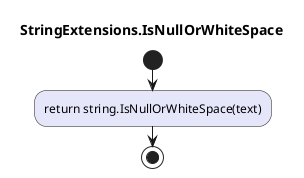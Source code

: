 @startuml StringExtensions.IsNullOrWhiteSpace
title StringExtensions.IsNullOrWhiteSpace
start
#Lavender:return string.IsNullOrWhiteSpace(text);
stop
@enduml
